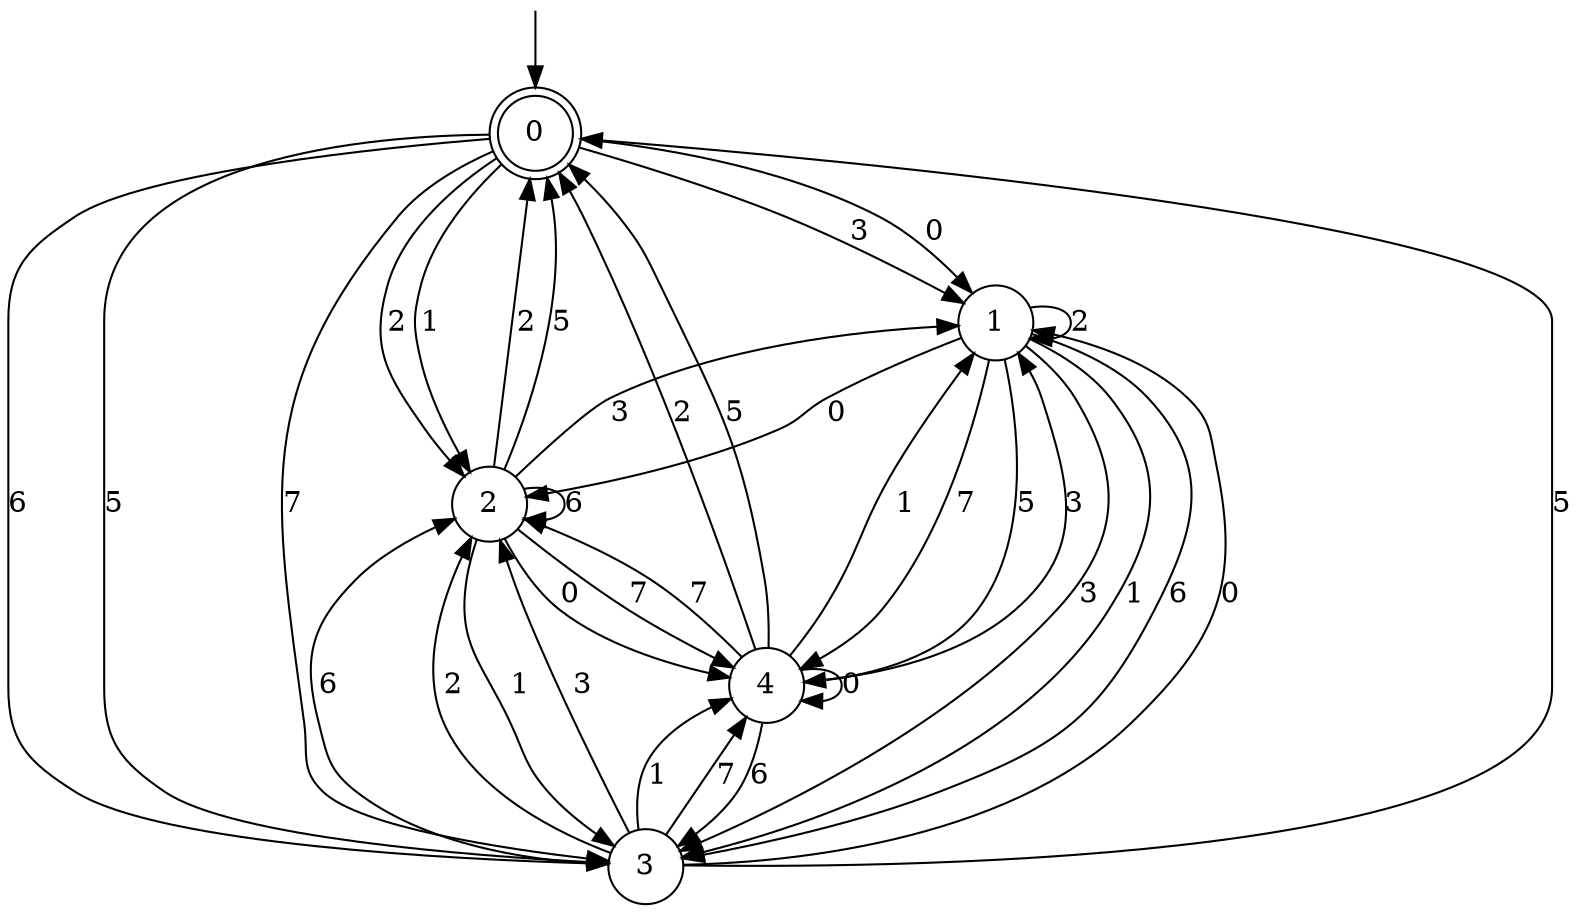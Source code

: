 digraph g {

	s0 [shape="doublecircle" label="0"];
	s1 [shape="circle" label="1"];
	s2 [shape="circle" label="2"];
	s3 [shape="circle" label="3"];
	s4 [shape="circle" label="4"];
	s0 -> s1 [label="3"];
	s0 -> s1 [label="0"];
	s0 -> s2 [label="1"];
	s0 -> s3 [label="6"];
	s0 -> s2 [label="2"];
	s0 -> s3 [label="5"];
	s0 -> s3 [label="7"];
	s1 -> s3 [label="3"];
	s1 -> s2 [label="0"];
	s1 -> s3 [label="1"];
	s1 -> s3 [label="6"];
	s1 -> s1 [label="2"];
	s1 -> s4 [label="5"];
	s1 -> s4 [label="7"];
	s2 -> s1 [label="3"];
	s2 -> s4 [label="0"];
	s2 -> s3 [label="1"];
	s2 -> s2 [label="6"];
	s2 -> s0 [label="2"];
	s2 -> s0 [label="5"];
	s2 -> s4 [label="7"];
	s3 -> s2 [label="3"];
	s3 -> s1 [label="0"];
	s3 -> s4 [label="1"];
	s3 -> s2 [label="6"];
	s3 -> s2 [label="2"];
	s3 -> s0 [label="5"];
	s3 -> s4 [label="7"];
	s4 -> s1 [label="3"];
	s4 -> s4 [label="0"];
	s4 -> s1 [label="1"];
	s4 -> s3 [label="6"];
	s4 -> s0 [label="2"];
	s4 -> s0 [label="5"];
	s4 -> s2 [label="7"];

__start0 [label="" shape="none" width="0" height="0"];
__start0 -> s0;

}
